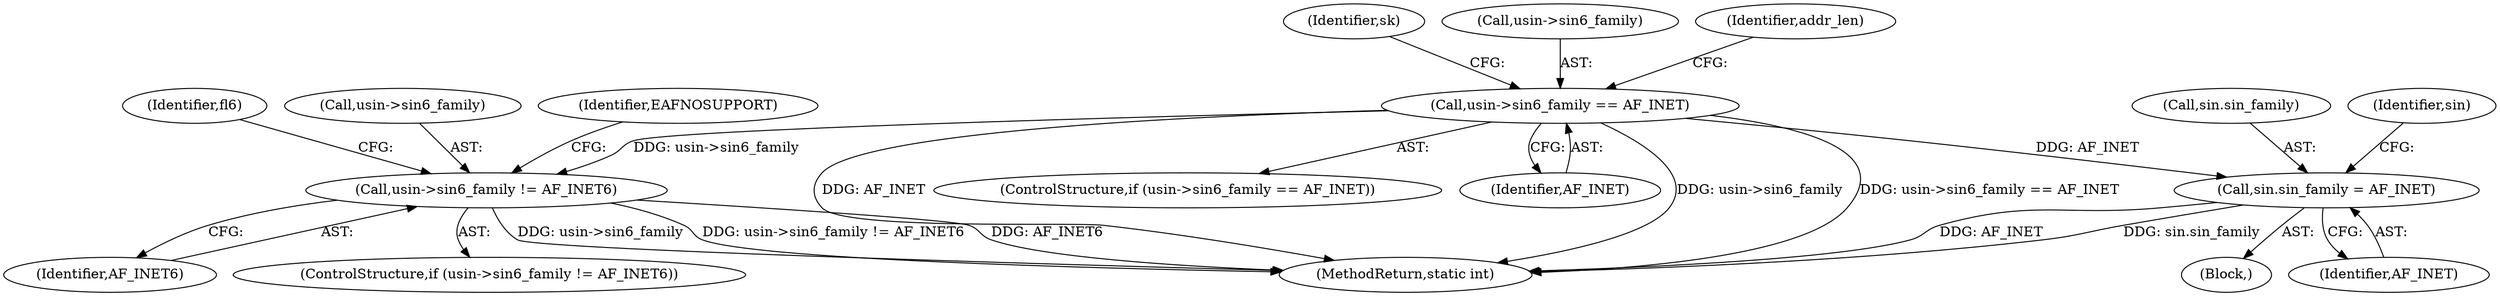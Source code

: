 digraph "0_linux_45f6fad84cc305103b28d73482b344d7f5b76f39_4@pointer" {
"1000138" [label="(Call,usin->sin6_family == AF_INET)"];
"1000165" [label="(Call,usin->sin6_family != AF_INET6)"];
"1000255" [label="(Call,sin.sin_family = AF_INET)"];
"1000255" [label="(Call,sin.sin_family = AF_INET)"];
"1000256" [label="(Call,sin.sin_family)"];
"1000137" [label="(ControlStructure,if (usin->sin6_family == AF_INET))"];
"1000165" [label="(Call,usin->sin6_family != AF_INET6)"];
"1000259" [label="(Identifier,AF_INET)"];
"1000175" [label="(Identifier,fl6)"];
"1000169" [label="(Identifier,AF_INET6)"];
"1000166" [label="(Call,usin->sin6_family)"];
"1000172" [label="(Identifier,EAFNOSUPPORT)"];
"1000142" [label="(Identifier,AF_INET)"];
"1000146" [label="(Identifier,sk)"];
"1000597" [label="(MethodReturn,static int)"];
"1000244" [label="(Block,)"];
"1000139" [label="(Call,usin->sin6_family)"];
"1000263" [label="(Identifier,sin)"];
"1000159" [label="(Identifier,addr_len)"];
"1000138" [label="(Call,usin->sin6_family == AF_INET)"];
"1000164" [label="(ControlStructure,if (usin->sin6_family != AF_INET6))"];
"1000138" -> "1000137"  [label="AST: "];
"1000138" -> "1000142"  [label="CFG: "];
"1000139" -> "1000138"  [label="AST: "];
"1000142" -> "1000138"  [label="AST: "];
"1000146" -> "1000138"  [label="CFG: "];
"1000159" -> "1000138"  [label="CFG: "];
"1000138" -> "1000597"  [label="DDG: AF_INET"];
"1000138" -> "1000597"  [label="DDG: usin->sin6_family"];
"1000138" -> "1000597"  [label="DDG: usin->sin6_family == AF_INET"];
"1000138" -> "1000165"  [label="DDG: usin->sin6_family"];
"1000138" -> "1000255"  [label="DDG: AF_INET"];
"1000165" -> "1000164"  [label="AST: "];
"1000165" -> "1000169"  [label="CFG: "];
"1000166" -> "1000165"  [label="AST: "];
"1000169" -> "1000165"  [label="AST: "];
"1000172" -> "1000165"  [label="CFG: "];
"1000175" -> "1000165"  [label="CFG: "];
"1000165" -> "1000597"  [label="DDG: AF_INET6"];
"1000165" -> "1000597"  [label="DDG: usin->sin6_family"];
"1000165" -> "1000597"  [label="DDG: usin->sin6_family != AF_INET6"];
"1000255" -> "1000244"  [label="AST: "];
"1000255" -> "1000259"  [label="CFG: "];
"1000256" -> "1000255"  [label="AST: "];
"1000259" -> "1000255"  [label="AST: "];
"1000263" -> "1000255"  [label="CFG: "];
"1000255" -> "1000597"  [label="DDG: AF_INET"];
"1000255" -> "1000597"  [label="DDG: sin.sin_family"];
}
